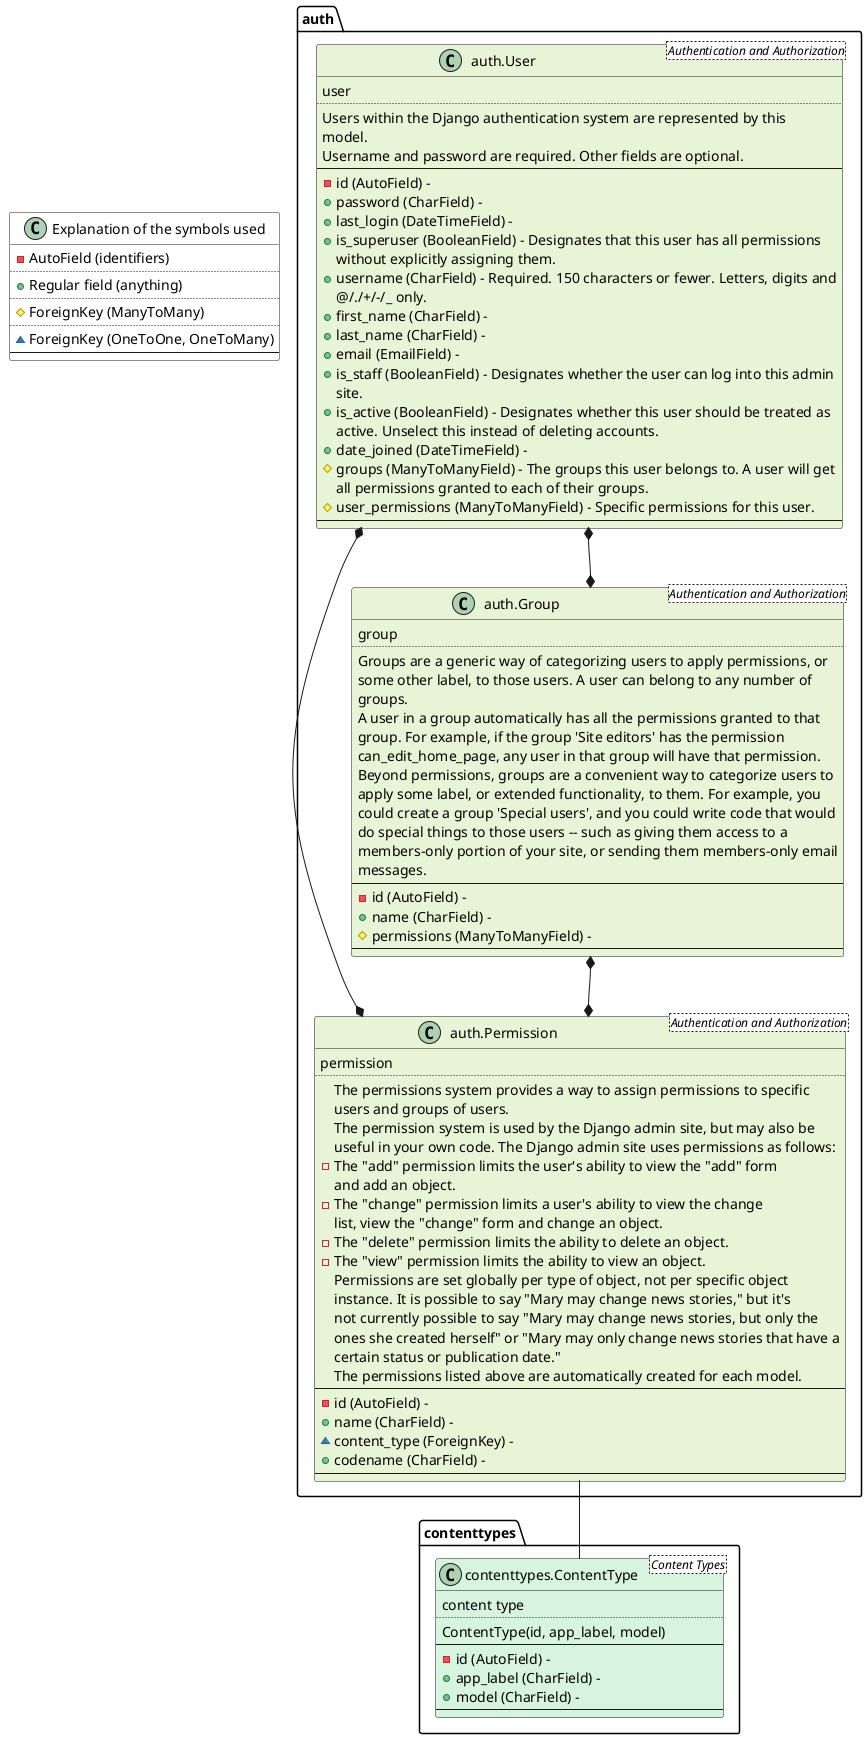 @startuml 

    class "Explanation of the symbols used" as DESCRIPTION #FFF {
    - AutoField (identifiers)
    ..
    + Regular field (anything)
    ..
    # ForeignKey (ManyToMany)
    ..
    ~ ForeignKey (OneToOne, OneToMany)
    --
}


class "auth.Permission <Authentication and Authorization>" as auth.Permission #e8f4d6 {
    permission
    ..
    The permissions system provides a way to assign permissions to specific
    users and groups of users.
    The permission system is used by the Django admin site, but may also be
    useful in your own code. The Django admin site uses permissions as follows:
        - The "add" permission limits the user's ability to view the "add" form
          and add an object.
        - The "change" permission limits a user's ability to view the change
          list, view the "change" form and change an object.
        - The "delete" permission limits the ability to delete an object.
        - The "view" permission limits the ability to view an object.
    Permissions are set globally per type of object, not per specific object
    instance. It is possible to say "Mary may change news stories," but it's
    not currently possible to say "Mary may change news stories, but only the
    ones she created herself" or "Mary may only change news stories that have a
    certain status or publication date."
    The permissions listed above are automatically created for each model.
    --
    - id (AutoField) - 
    + name (CharField) - 
    ~ content_type (ForeignKey) - 
    + codename (CharField) - 
    --
}
auth.Permission -- contenttypes.ContentType


class "auth.Group <Authentication and Authorization>" as auth.Group #e8f4d6 {
    group
    ..
    Groups are a generic way of categorizing users to apply permissions, or
    some other label, to those users. A user can belong to any number of
    groups.
    A user in a group automatically has all the permissions granted to that
    group. For example, if the group 'Site editors' has the permission
    can_edit_home_page, any user in that group will have that permission.
    Beyond permissions, groups are a convenient way to categorize users to
    apply some label, or extended functionality, to them. For example, you
    could create a group 'Special users', and you could write code that would
    do special things to those users -- such as giving them access to a
    members-only portion of your site, or sending them members-only email
    messages.
    --
    - id (AutoField) - 
    + name (CharField) - 
    # permissions (ManyToManyField) - 
    --
}
auth.Group *--* auth.Permission


class "auth.User <Authentication and Authorization>" as auth.User #e8f4d6 {
    user
    ..
    Users within the Django authentication system are represented by this
    model.
    Username and password are required. Other fields are optional.
    --
    - id (AutoField) - 
    + password (CharField) - 
    + last_login (DateTimeField) - 
    + is_superuser (BooleanField) - Designates that this user has all permissions
without explicitly assigning them.
    + username (CharField) - Required. 150 characters or fewer. Letters, digits and
@/./+/-/_ only.
    + first_name (CharField) - 
    + last_name (CharField) - 
    + email (EmailField) - 
    + is_staff (BooleanField) - Designates whether the user can log into this admin
site.
    + is_active (BooleanField) - Designates whether this user should be treated as
active. Unselect this instead of deleting accounts.
    + date_joined (DateTimeField) - 
    # groups (ManyToManyField) - The groups this user belongs to. A user will get
all permissions granted to each of their groups.
    # user_permissions (ManyToManyField) - Specific permissions for this user.
    --
}
auth.User *--* auth.Group
auth.User *--* auth.Permission


class "contenttypes.ContentType <Content Types>" as contenttypes.ContentType #d6f4de {
    content type
    ..
    ContentType(id, app_label, model)
    --
    - id (AutoField) - 
    + app_label (CharField) - 
    + model (CharField) - 
    --
}


@enduml
